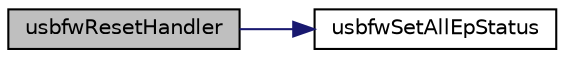 digraph "usbfwResetHandler"
{
  edge [fontname="Helvetica",fontsize="10",labelfontname="Helvetica",labelfontsize="10"];
  node [fontname="Helvetica",fontsize="10",shape=record];
  rankdir="LR";
  Node1 [label="usbfwResetHandler",height=0.2,width=0.4,color="black", fillcolor="grey75", style="filled" fontcolor="black"];
  Node1 -> Node2 [color="midnightblue",fontsize="10",style="solid",fontname="Helvetica"];
  Node2 [label="usbfwSetAllEpStatus",height=0.2,width=0.4,color="black", fillcolor="white", style="filled",URL="$group__module__usb__framework.html#ga080d657f68dc3776d320050bd8bfe66a",tooltip="Changes the state of endpoint 1-5 IN/OUT. "];
}
